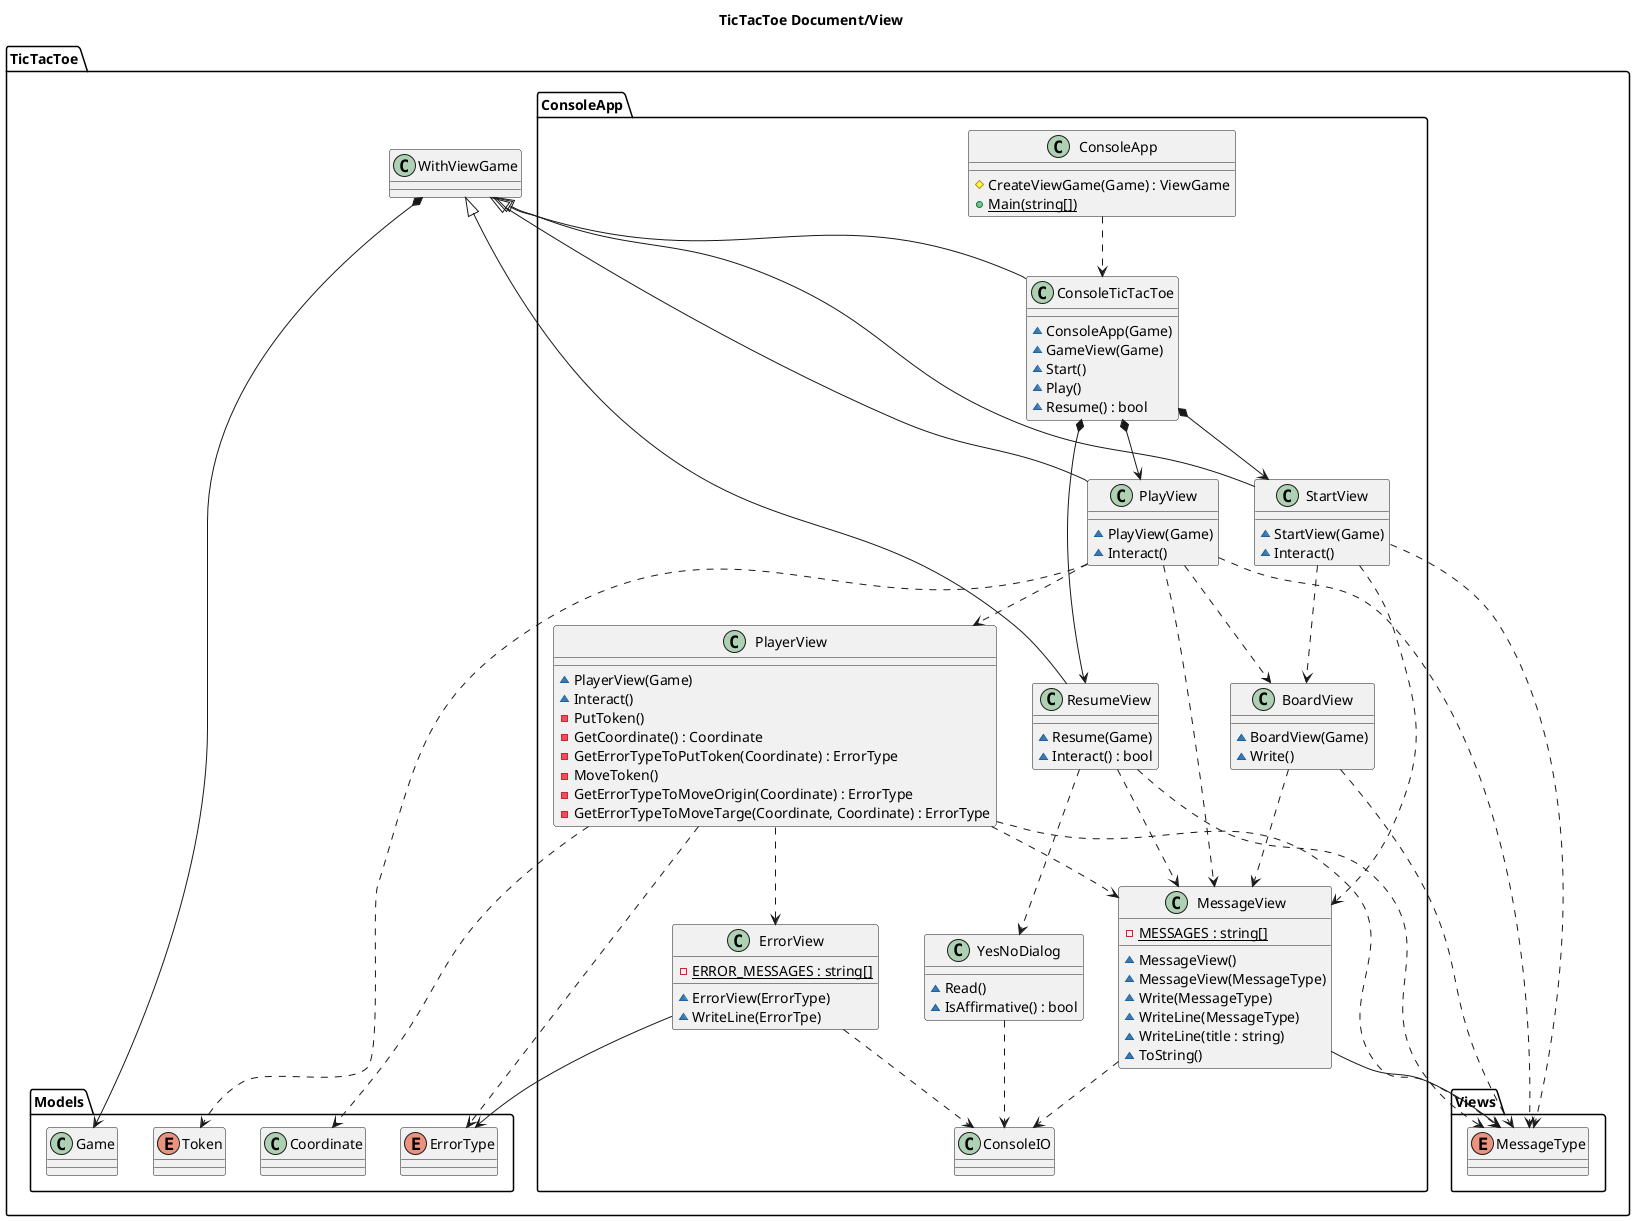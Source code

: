 @startuml TicTacToeAnalysisConsoleApp
title TicTacToe Document/View
namespace TicTacToe.ConsoleApp{
    TicTacToe.WithViewGame *-down-> TicTacToe.Models.Game

    class ConsoleApp{
        #CreateViewGame(Game) : ViewGame
        +{static} Main(string[])
    }
    ConsoleApp ..> ConsoleTicTacToe

    class ConsoleTicTacToe{
        ~ConsoleApp(Game)      
        ~GameView(Game)
        ~Start()
        ~Play()
        ~Resume() : bool
    }
    ConsoleTicTacToe *--> StartView
    ConsoleTicTacToe *--> PlayView
    ConsoleTicTacToe *--> ResumeView
    ConsoleTicTacToe -up-|> TicTacToe.WithViewGame

    class StartView{
        ~StartView(Game)
        ~Interact()
    }
    StartView ..> BoardView
    StartView ..> MessageView
    StartView ..> TicTacToe.Views.MessageType
    StartView -up-|> TicTacToe.WithViewGame

    class PlayView{
        ~PlayView(Game)
        ~Interact()
    }
    PlayView ..> PlayerView
    PlayView ..> BoardView
    PlayView ..> MessageView
    PlayView ..> TicTacToe.Views.MessageType
    PlayView ..> TicTacToe.Models.Token
    PlayView -up-|> TicTacToe.WithViewGame

    class PlayerView{
        ~PlayerView(Game)
        ~Interact()
        -PutToken()
        -GetCoordinate() : Coordinate
        -GetErrorTypeToPutToken(Coordinate) : ErrorType
        -MoveToken()
        -GetErrorTypeToMoveOrigin(Coordinate) : ErrorType
        -GetErrorTypeToMoveTarge(Coordinate, Coordinate) : ErrorType
    }
    PlayerView ..> TicTacToe.Models.Coordinate
    PlayerView ..> ErrorView
    PlayerView ..> TicTacToe.Models.ErrorType
    PlayerView ..> MessageView
    PlayerView ..> TicTacToe.Views.MessageType

    class ResumeView{
        ~Resume(Game)
        ~Interact() : bool
    }
    ResumeView ..> MessageView
    ResumeView ..> TicTacToe.Views.MessageType
    ResumeView ..> YesNoDialog
    ResumeView -up-|> TicTacToe.WithViewGame


    class BoardView{
        ~BoardView(Game)
        ~Write()
    }
    BoardView ..> MessageView
    BoardView ..> TicTacToe.Views.MessageType


    class MessageView{
        -{static} MESSAGES : string[]
        ~MessageView()
        ~MessageView(MessageType)
        ~Write(MessageType)
        ~WriteLine(MessageType)
        ~WriteLine(title : string)
        ~ToString()
    }
    MessageView --> TicTacToe.Views.MessageType
    MessageView ..> ConsoleIO

    class ErrorView{
        -{static} ERROR_MESSAGES : string[]
        ~ErrorView(ErrorType)
        ~WriteLine(ErrorTpe)
    }
    ErrorView --> TicTacToe.Models.ErrorType
    ErrorView ..> ConsoleIO

    class YesNoDialog{
        ~Read()
        ~IsAffirmative() : bool
    }
    YesNoDialog ..> ConsoleIO
    
     enum TicTacToe.Models.Token{
     }

    enum TicTacToe.Views.MessageType{

    }

    enum TicTacToe.Models.ErrorType{

    }
}
@enduml

@startuml TicTacToeModels
title TicTacToe Models
namespace TicTacToe.Models{
    class Game{
        +Game()
        +NewGame()
        +IsTicTacToe(Token) : bool
        +GetToken(Coordinate) : Token
        +NextTurn()
        +GetCurrentTurn() : Token
        +AreAllTokenOnBoard() : bool
        +PutToken(Coordinate, Token)
        +GetErrorCodeToPutToken(Coordinate) : ErrorType.SquareNoEmpty
        +MoveToken(Coordinate, Coordinate)
        +GetErrorCodeToMoveOrigin(Coordinate) : ErrorType.TokenNotOwner
        +GetErrorCodeToMoveTarget(Coordinate, Coordinate) : ErrorType.SameCoordinate
    }
    Game *--> "1" Board
    Game *--> "2" Player
    Game *--> "1" Turn
    Game ..> Coordinate
    Game ..> Token
    Game ..> ErrorType

    class Turn{
        ~{static} NUM_PLAYERS : int
        -current : int
        ~Turn(Players[])
        ~GetCurrent() : Player
        ~NewGame()
        ~Next()
    }
    Turn --> "2" Player

    class Player{
        ~Player(Token, Board)
        ~GetToken() : Token
        ~PutToken(Coordinate)
        ~MoveToken(Coordinate, Coordinate)
    }
    Player --> "1" Board
    Player ..> Coordinate
    Player ..> Token

    class Board{
        ~Board()
        ~NewGame()
        ~AreAllTokenOnBoard() : bool
        ~GetToken(Coordinate) : Token
        -IsOccupied(Coordinate, Token) : bool
        ~Put(Coordinate, Token)
        ~GetErrorCodeToPutToken(Coordinate) : ErrorType.SquareNotEmpty
        ~IsEmpty(Coordinate) : Bool
        ~Move(Coordinate, Coordinate)
        ~GetErrorCodeToMoveOrigin(Coordinate) : ErrorType.TokenNotOwner
        ~GetErrorCodeToMoveTarget(Coordinate, ErrorType) : Coordinate.SameCoordinate
        ~IsTicTacToe(Token) : bool
        -GetDirections(Token) : List<Direction>
        -GetCoordinates(Token) : List<Coordinate>
    }
    Board ..> Coordinate
    Board ..> Token
    Board ..> ErrorType
    Board ..> Direction

    class Coordinate{
        +{static} DIMENSION : int
        -row : int
        -colunm : int
        +Coordinate()
        +Coordinate(row, colunm)
        +GetRow() : int
        +GetColunm() : int
        +SetCoordinate(row, colunm)
        +GetDirections() : Direction
    }

    enum Direction{
        +Horizontal
        +Vertical
        +MainDiagonal
        +InverseDiagonal
        +Null
    }

    enum Token{
        +X,
        +O,
        +NULL
    }

    enum ErrorType{
        +NOT_EMPTY
        +NOT_OWNER
        +SAME_COORDINATES
        +WRONG_COORDINATES
        +NULL
    }
}
@enduml

@startuml TicTacToe.Types
title TicTaccToe Types
namespace TicTaccToe.Types{
    class Coordinate{
        +{static} DIMENSION : int
        -row : int
        -colunm : int
        +Coordinate()
        +Coordinate(row, colunm)
        +GetRow() : int
        +GetColunm() : int
        +SetCoordinate(row, colunm)
    }

    enum Token{
        +X,
        +O,
        +NULL
    }

    enum ErrorCode{
        +NOT_EMPTY,
        +NOT_OWNER,
        +SAME_COORDINATES,
        +WRONG_COORDINATES,
        +NULL
    }
}
@enduml